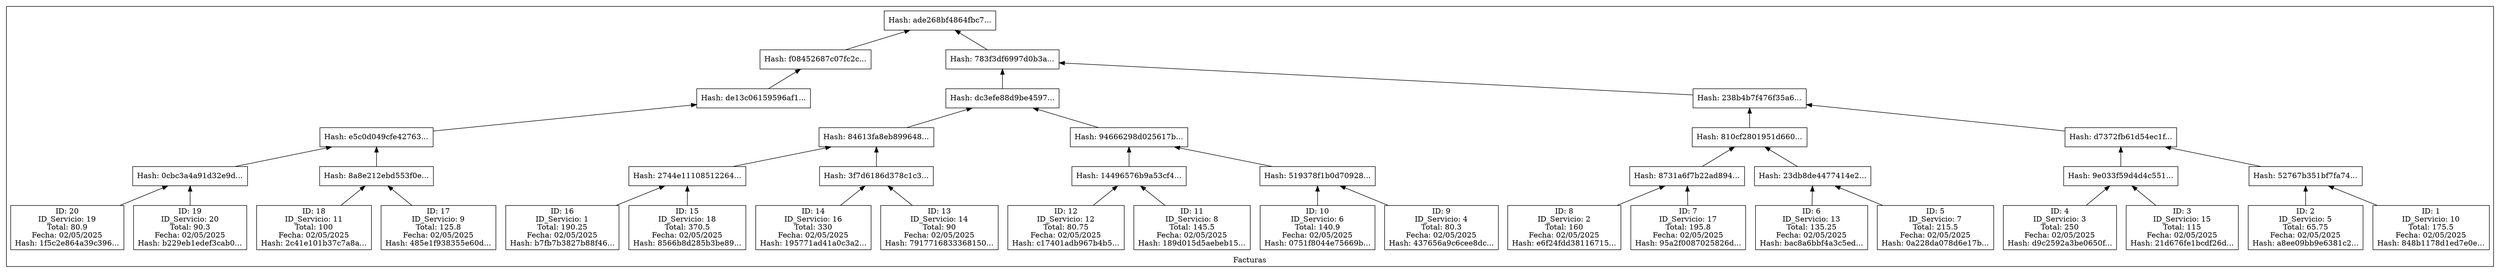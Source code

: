 digraph MerkleTree {
    node [shape=record];
    rankdir=BT;
    subgraph cluster_0 {
        label = "Facturas";
        node0 [label="Hash: ade268bf4864fbc7..."];
        node1 [label="Hash: 783f3df6997d0b3a..."];
        node2 [label="Hash: 238b4b7f476f35a6..."];
        node3 [label="Hash: d7372fb61d54ec1f..."];
        node4 [label="Hash: 52767b351bf7fa74..."];
        node5 [label="ID: 1\nID_Servicio: 10\nTotal: 175.5\nFecha: 02/05/2025\nHash: 848b1178d1ed7e0e..."];
        node6 [label="ID: 2\nID_Servicio: 5\nTotal: 65.75\nFecha: 02/05/2025\nHash: a8ee09bb9e6381c2..."];
        node7 [label="Hash: 9e033f59d4d4c551..."];
        node8 [label="ID: 3\nID_Servicio: 15\nTotal: 115\nFecha: 02/05/2025\nHash: 21d676fe1bcdf26d..."];
        node9 [label="ID: 4\nID_Servicio: 3\nTotal: 250\nFecha: 02/05/2025\nHash: d9c2592a3be0650f..."];
        node10 [label="Hash: 810cf2801951d660..."];
        node11 [label="Hash: 23db8de4477414e2..."];
        node12 [label="ID: 5\nID_Servicio: 7\nTotal: 215.5\nFecha: 02/05/2025\nHash: 0a228da078d6e17b..."];
        node13 [label="ID: 6\nID_Servicio: 13\nTotal: 135.25\nFecha: 02/05/2025\nHash: bac8a6bbf4a3c5ed..."];
        node14 [label="Hash: 8731a6f7b22ad894..."];
        node15 [label="ID: 7\nID_Servicio: 17\nTotal: 195.8\nFecha: 02/05/2025\nHash: 95a2f0087025826d..."];
        node16 [label="ID: 8\nID_Servicio: 2\nTotal: 160\nFecha: 02/05/2025\nHash: e6f24fdd38116715..."];
        node17 [label="Hash: dc3efe88d9be4597..."];
        node18 [label="Hash: 94666298d025617b..."];
        node19 [label="Hash: 519378f1b0d70928..."];
        node20 [label="ID: 9\nID_Servicio: 4\nTotal: 80.3\nFecha: 02/05/2025\nHash: 437656a9c6cee8dc..."];
        node21 [label="ID: 10\nID_Servicio: 6\nTotal: 140.9\nFecha: 02/05/2025\nHash: 0751f8044e75669b..."];
        node22 [label="Hash: 14496576b9a53cf4..."];
        node23 [label="ID: 11\nID_Servicio: 8\nTotal: 145.5\nFecha: 02/05/2025\nHash: 189d015d5aebeb15..."];
        node24 [label="ID: 12\nID_Servicio: 12\nTotal: 80.75\nFecha: 02/05/2025\nHash: c17401adb967b4b5..."];
        node25 [label="Hash: 84613fa8eb899648..."];
        node26 [label="Hash: 3f7d6186d378c1c3..."];
        node27 [label="ID: 13\nID_Servicio: 14\nTotal: 90\nFecha: 02/05/2025\nHash: 7917716833368150..."];
        node28 [label="ID: 14\nID_Servicio: 16\nTotal: 330\nFecha: 02/05/2025\nHash: 195771ad41a0c3a2..."];
        node29 [label="Hash: 2744e11108512264..."];
        node30 [label="ID: 15\nID_Servicio: 18\nTotal: 370.5\nFecha: 02/05/2025\nHash: 8566b8d285b3be89..."];
        node31 [label="ID: 16\nID_Servicio: 1\nTotal: 190.25\nFecha: 02/05/2025\nHash: b7fb7b3827b88f46..."];
        node32 [label="Hash: f08452687c07fc2c..."];
        node33 [label="Hash: de13c06159596af1..."];
        node34 [label="Hash: e5c0d049cfe42763..."];
        node35 [label="Hash: 8a8e212ebd553f0e..."];
        node36 [label="ID: 17\nID_Servicio: 9\nTotal: 125.8\nFecha: 02/05/2025\nHash: 485e1f938355e60d..."];
        node37 [label="ID: 18\nID_Servicio: 11\nTotal: 100\nFecha: 02/05/2025\nHash: 2c41e101b37c7a8a..."];
        node38 [label="Hash: 0cbc3a4a91d32e9d..."];
        node39 [label="ID: 19\nID_Servicio: 20\nTotal: 90.3\nFecha: 02/05/2025\nHash: b229eb1edef3cab0..."];
        node40 [label="ID: 20\nID_Servicio: 19\nTotal: 80.9\nFecha: 02/05/2025\nHash: 1f5c2e864a39c396..."];
        node1 -> node0;
        node32 -> node0;
        node2 -> node1;
        node17 -> node1;
        node3 -> node2;
        node10 -> node2;
        node4 -> node3;
        node7 -> node3;
        node5 -> node4;
        node6 -> node4;
        node8 -> node7;
        node9 -> node7;
        node11 -> node10;
        node14 -> node10;
        node12 -> node11;
        node13 -> node11;
        node15 -> node14;
        node16 -> node14;
        node18 -> node17;
        node25 -> node17;
        node19 -> node18;
        node22 -> node18;
        node20 -> node19;
        node21 -> node19;
        node23 -> node22;
        node24 -> node22;
        node26 -> node25;
        node29 -> node25;
        node27 -> node26;
        node28 -> node26;
        node30 -> node29;
        node31 -> node29;
        node33 -> node32;
        node34 -> node33;
        node35 -> node34;
        node38 -> node34;
        node36 -> node35;
        node37 -> node35;
        node39 -> node38;
        node40 -> node38;
    }
}
